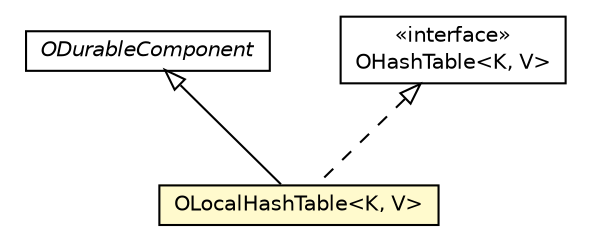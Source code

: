 #!/usr/local/bin/dot
#
# Class diagram 
# Generated by UMLGraph version R5_6-24-gf6e263 (http://www.umlgraph.org/)
#

digraph G {
	edge [fontname="Helvetica",fontsize=10,labelfontname="Helvetica",labelfontsize=10];
	node [fontname="Helvetica",fontsize=10,shape=plaintext];
	nodesep=0.25;
	ranksep=0.5;
	// com.orientechnologies.orient.core.storage.impl.local.paginated.base.ODurableComponent
	c2313735 [label=<<table title="com.orientechnologies.orient.core.storage.impl.local.paginated.base.ODurableComponent" border="0" cellborder="1" cellspacing="0" cellpadding="2" port="p" href="../../../storage/impl/local/paginated/base/ODurableComponent.html">
		<tr><td><table border="0" cellspacing="0" cellpadding="1">
<tr><td align="center" balign="center"><font face="Helvetica-Oblique"> ODurableComponent </font></td></tr>
		</table></td></tr>
		</table>>, URL="../../../storage/impl/local/paginated/base/ODurableComponent.html", fontname="Helvetica", fontcolor="black", fontsize=10.0];
	// com.orientechnologies.orient.core.index.hashindex.local.OLocalHashTable<K, V>
	c2313992 [label=<<table title="com.orientechnologies.orient.core.index.hashindex.local.OLocalHashTable" border="0" cellborder="1" cellspacing="0" cellpadding="2" port="p" bgcolor="lemonChiffon" href="./OLocalHashTable.html">
		<tr><td><table border="0" cellspacing="0" cellpadding="1">
<tr><td align="center" balign="center"> OLocalHashTable&lt;K, V&gt; </td></tr>
		</table></td></tr>
		</table>>, URL="./OLocalHashTable.html", fontname="Helvetica", fontcolor="black", fontsize=10.0];
	// com.orientechnologies.orient.core.index.hashindex.local.OHashTable<K, V>
	c2313996 [label=<<table title="com.orientechnologies.orient.core.index.hashindex.local.OHashTable" border="0" cellborder="1" cellspacing="0" cellpadding="2" port="p" href="./OHashTable.html">
		<tr><td><table border="0" cellspacing="0" cellpadding="1">
<tr><td align="center" balign="center"> &#171;interface&#187; </td></tr>
<tr><td align="center" balign="center"> OHashTable&lt;K, V&gt; </td></tr>
		</table></td></tr>
		</table>>, URL="./OHashTable.html", fontname="Helvetica", fontcolor="black", fontsize=10.0];
	//com.orientechnologies.orient.core.index.hashindex.local.OLocalHashTable<K, V> extends com.orientechnologies.orient.core.storage.impl.local.paginated.base.ODurableComponent
	c2313735:p -> c2313992:p [dir=back,arrowtail=empty];
	//com.orientechnologies.orient.core.index.hashindex.local.OLocalHashTable<K, V> implements com.orientechnologies.orient.core.index.hashindex.local.OHashTable<K, V>
	c2313996:p -> c2313992:p [dir=back,arrowtail=empty,style=dashed];
}

